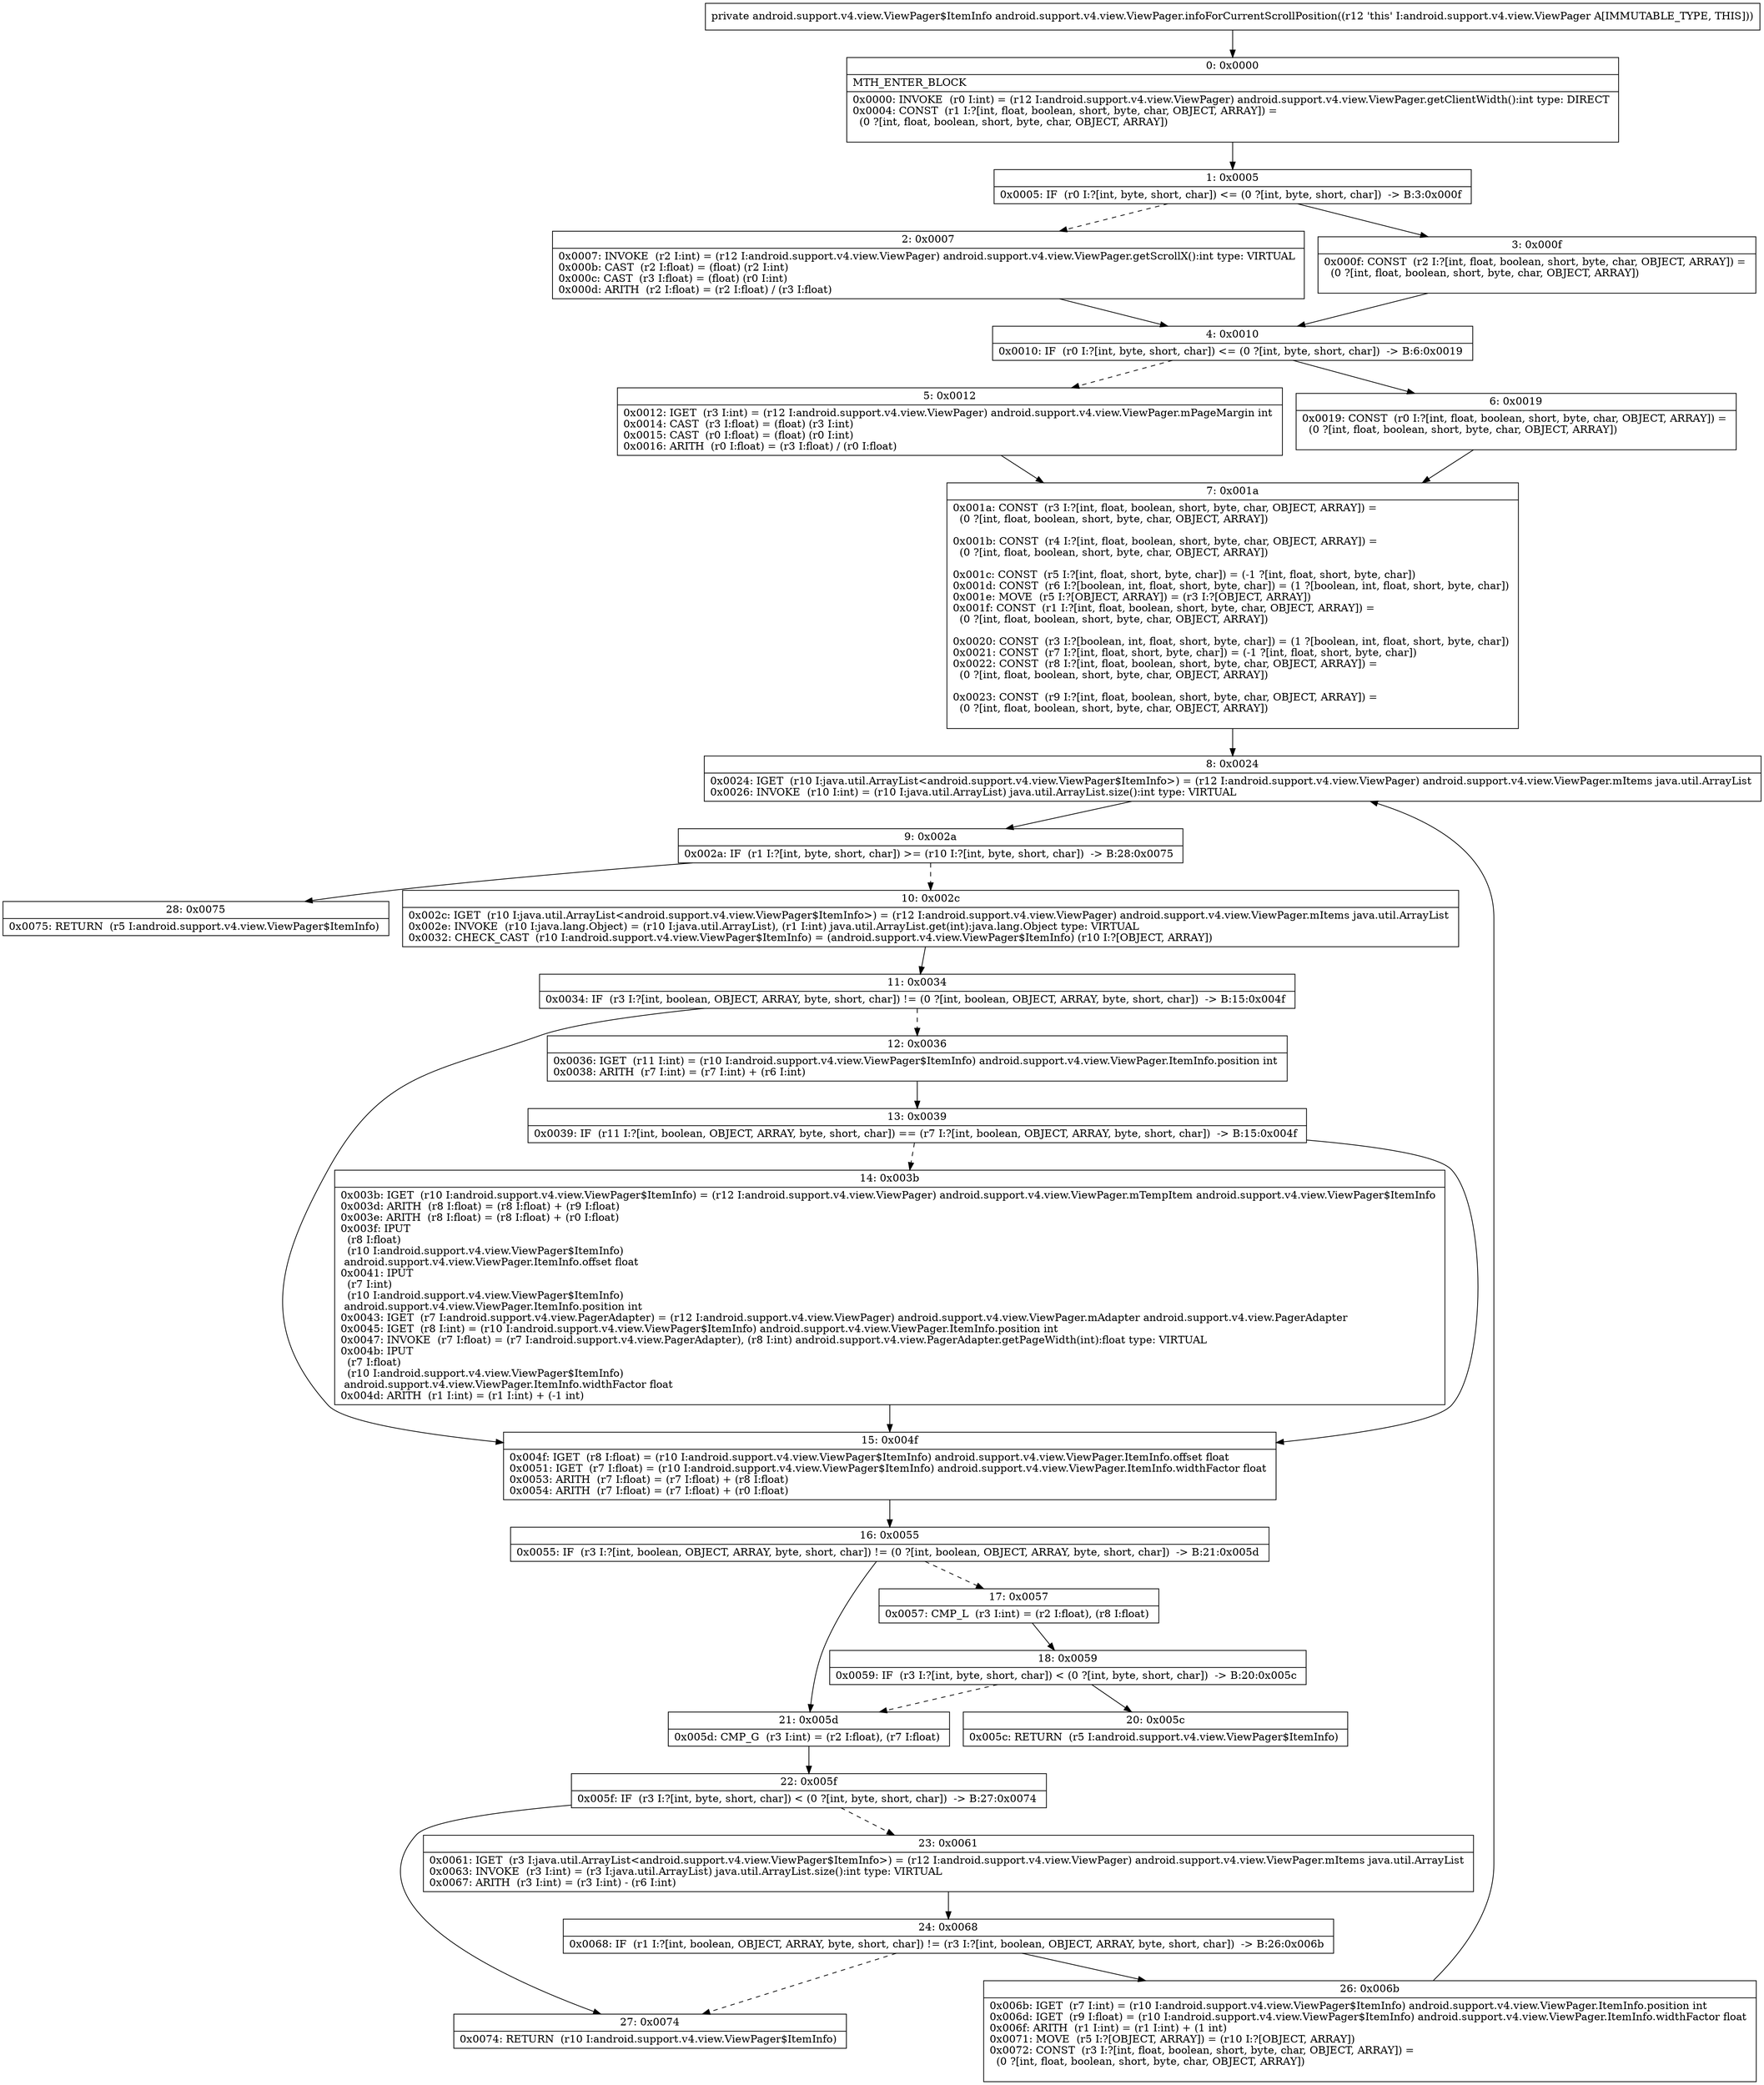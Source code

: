 digraph "CFG forandroid.support.v4.view.ViewPager.infoForCurrentScrollPosition()Landroid\/support\/v4\/view\/ViewPager$ItemInfo;" {
Node_0 [shape=record,label="{0\:\ 0x0000|MTH_ENTER_BLOCK\l|0x0000: INVOKE  (r0 I:int) = (r12 I:android.support.v4.view.ViewPager) android.support.v4.view.ViewPager.getClientWidth():int type: DIRECT \l0x0004: CONST  (r1 I:?[int, float, boolean, short, byte, char, OBJECT, ARRAY]) = \l  (0 ?[int, float, boolean, short, byte, char, OBJECT, ARRAY])\l \l}"];
Node_1 [shape=record,label="{1\:\ 0x0005|0x0005: IF  (r0 I:?[int, byte, short, char]) \<= (0 ?[int, byte, short, char])  \-\> B:3:0x000f \l}"];
Node_2 [shape=record,label="{2\:\ 0x0007|0x0007: INVOKE  (r2 I:int) = (r12 I:android.support.v4.view.ViewPager) android.support.v4.view.ViewPager.getScrollX():int type: VIRTUAL \l0x000b: CAST  (r2 I:float) = (float) (r2 I:int) \l0x000c: CAST  (r3 I:float) = (float) (r0 I:int) \l0x000d: ARITH  (r2 I:float) = (r2 I:float) \/ (r3 I:float) \l}"];
Node_3 [shape=record,label="{3\:\ 0x000f|0x000f: CONST  (r2 I:?[int, float, boolean, short, byte, char, OBJECT, ARRAY]) = \l  (0 ?[int, float, boolean, short, byte, char, OBJECT, ARRAY])\l \l}"];
Node_4 [shape=record,label="{4\:\ 0x0010|0x0010: IF  (r0 I:?[int, byte, short, char]) \<= (0 ?[int, byte, short, char])  \-\> B:6:0x0019 \l}"];
Node_5 [shape=record,label="{5\:\ 0x0012|0x0012: IGET  (r3 I:int) = (r12 I:android.support.v4.view.ViewPager) android.support.v4.view.ViewPager.mPageMargin int \l0x0014: CAST  (r3 I:float) = (float) (r3 I:int) \l0x0015: CAST  (r0 I:float) = (float) (r0 I:int) \l0x0016: ARITH  (r0 I:float) = (r3 I:float) \/ (r0 I:float) \l}"];
Node_6 [shape=record,label="{6\:\ 0x0019|0x0019: CONST  (r0 I:?[int, float, boolean, short, byte, char, OBJECT, ARRAY]) = \l  (0 ?[int, float, boolean, short, byte, char, OBJECT, ARRAY])\l \l}"];
Node_7 [shape=record,label="{7\:\ 0x001a|0x001a: CONST  (r3 I:?[int, float, boolean, short, byte, char, OBJECT, ARRAY]) = \l  (0 ?[int, float, boolean, short, byte, char, OBJECT, ARRAY])\l \l0x001b: CONST  (r4 I:?[int, float, boolean, short, byte, char, OBJECT, ARRAY]) = \l  (0 ?[int, float, boolean, short, byte, char, OBJECT, ARRAY])\l \l0x001c: CONST  (r5 I:?[int, float, short, byte, char]) = (\-1 ?[int, float, short, byte, char]) \l0x001d: CONST  (r6 I:?[boolean, int, float, short, byte, char]) = (1 ?[boolean, int, float, short, byte, char]) \l0x001e: MOVE  (r5 I:?[OBJECT, ARRAY]) = (r3 I:?[OBJECT, ARRAY]) \l0x001f: CONST  (r1 I:?[int, float, boolean, short, byte, char, OBJECT, ARRAY]) = \l  (0 ?[int, float, boolean, short, byte, char, OBJECT, ARRAY])\l \l0x0020: CONST  (r3 I:?[boolean, int, float, short, byte, char]) = (1 ?[boolean, int, float, short, byte, char]) \l0x0021: CONST  (r7 I:?[int, float, short, byte, char]) = (\-1 ?[int, float, short, byte, char]) \l0x0022: CONST  (r8 I:?[int, float, boolean, short, byte, char, OBJECT, ARRAY]) = \l  (0 ?[int, float, boolean, short, byte, char, OBJECT, ARRAY])\l \l0x0023: CONST  (r9 I:?[int, float, boolean, short, byte, char, OBJECT, ARRAY]) = \l  (0 ?[int, float, boolean, short, byte, char, OBJECT, ARRAY])\l \l}"];
Node_8 [shape=record,label="{8\:\ 0x0024|0x0024: IGET  (r10 I:java.util.ArrayList\<android.support.v4.view.ViewPager$ItemInfo\>) = (r12 I:android.support.v4.view.ViewPager) android.support.v4.view.ViewPager.mItems java.util.ArrayList \l0x0026: INVOKE  (r10 I:int) = (r10 I:java.util.ArrayList) java.util.ArrayList.size():int type: VIRTUAL \l}"];
Node_9 [shape=record,label="{9\:\ 0x002a|0x002a: IF  (r1 I:?[int, byte, short, char]) \>= (r10 I:?[int, byte, short, char])  \-\> B:28:0x0075 \l}"];
Node_10 [shape=record,label="{10\:\ 0x002c|0x002c: IGET  (r10 I:java.util.ArrayList\<android.support.v4.view.ViewPager$ItemInfo\>) = (r12 I:android.support.v4.view.ViewPager) android.support.v4.view.ViewPager.mItems java.util.ArrayList \l0x002e: INVOKE  (r10 I:java.lang.Object) = (r10 I:java.util.ArrayList), (r1 I:int) java.util.ArrayList.get(int):java.lang.Object type: VIRTUAL \l0x0032: CHECK_CAST  (r10 I:android.support.v4.view.ViewPager$ItemInfo) = (android.support.v4.view.ViewPager$ItemInfo) (r10 I:?[OBJECT, ARRAY]) \l}"];
Node_11 [shape=record,label="{11\:\ 0x0034|0x0034: IF  (r3 I:?[int, boolean, OBJECT, ARRAY, byte, short, char]) != (0 ?[int, boolean, OBJECT, ARRAY, byte, short, char])  \-\> B:15:0x004f \l}"];
Node_12 [shape=record,label="{12\:\ 0x0036|0x0036: IGET  (r11 I:int) = (r10 I:android.support.v4.view.ViewPager$ItemInfo) android.support.v4.view.ViewPager.ItemInfo.position int \l0x0038: ARITH  (r7 I:int) = (r7 I:int) + (r6 I:int) \l}"];
Node_13 [shape=record,label="{13\:\ 0x0039|0x0039: IF  (r11 I:?[int, boolean, OBJECT, ARRAY, byte, short, char]) == (r7 I:?[int, boolean, OBJECT, ARRAY, byte, short, char])  \-\> B:15:0x004f \l}"];
Node_14 [shape=record,label="{14\:\ 0x003b|0x003b: IGET  (r10 I:android.support.v4.view.ViewPager$ItemInfo) = (r12 I:android.support.v4.view.ViewPager) android.support.v4.view.ViewPager.mTempItem android.support.v4.view.ViewPager$ItemInfo \l0x003d: ARITH  (r8 I:float) = (r8 I:float) + (r9 I:float) \l0x003e: ARITH  (r8 I:float) = (r8 I:float) + (r0 I:float) \l0x003f: IPUT  \l  (r8 I:float)\l  (r10 I:android.support.v4.view.ViewPager$ItemInfo)\l android.support.v4.view.ViewPager.ItemInfo.offset float \l0x0041: IPUT  \l  (r7 I:int)\l  (r10 I:android.support.v4.view.ViewPager$ItemInfo)\l android.support.v4.view.ViewPager.ItemInfo.position int \l0x0043: IGET  (r7 I:android.support.v4.view.PagerAdapter) = (r12 I:android.support.v4.view.ViewPager) android.support.v4.view.ViewPager.mAdapter android.support.v4.view.PagerAdapter \l0x0045: IGET  (r8 I:int) = (r10 I:android.support.v4.view.ViewPager$ItemInfo) android.support.v4.view.ViewPager.ItemInfo.position int \l0x0047: INVOKE  (r7 I:float) = (r7 I:android.support.v4.view.PagerAdapter), (r8 I:int) android.support.v4.view.PagerAdapter.getPageWidth(int):float type: VIRTUAL \l0x004b: IPUT  \l  (r7 I:float)\l  (r10 I:android.support.v4.view.ViewPager$ItemInfo)\l android.support.v4.view.ViewPager.ItemInfo.widthFactor float \l0x004d: ARITH  (r1 I:int) = (r1 I:int) + (\-1 int) \l}"];
Node_15 [shape=record,label="{15\:\ 0x004f|0x004f: IGET  (r8 I:float) = (r10 I:android.support.v4.view.ViewPager$ItemInfo) android.support.v4.view.ViewPager.ItemInfo.offset float \l0x0051: IGET  (r7 I:float) = (r10 I:android.support.v4.view.ViewPager$ItemInfo) android.support.v4.view.ViewPager.ItemInfo.widthFactor float \l0x0053: ARITH  (r7 I:float) = (r7 I:float) + (r8 I:float) \l0x0054: ARITH  (r7 I:float) = (r7 I:float) + (r0 I:float) \l}"];
Node_16 [shape=record,label="{16\:\ 0x0055|0x0055: IF  (r3 I:?[int, boolean, OBJECT, ARRAY, byte, short, char]) != (0 ?[int, boolean, OBJECT, ARRAY, byte, short, char])  \-\> B:21:0x005d \l}"];
Node_17 [shape=record,label="{17\:\ 0x0057|0x0057: CMP_L  (r3 I:int) = (r2 I:float), (r8 I:float) \l}"];
Node_18 [shape=record,label="{18\:\ 0x0059|0x0059: IF  (r3 I:?[int, byte, short, char]) \< (0 ?[int, byte, short, char])  \-\> B:20:0x005c \l}"];
Node_20 [shape=record,label="{20\:\ 0x005c|0x005c: RETURN  (r5 I:android.support.v4.view.ViewPager$ItemInfo) \l}"];
Node_21 [shape=record,label="{21\:\ 0x005d|0x005d: CMP_G  (r3 I:int) = (r2 I:float), (r7 I:float) \l}"];
Node_22 [shape=record,label="{22\:\ 0x005f|0x005f: IF  (r3 I:?[int, byte, short, char]) \< (0 ?[int, byte, short, char])  \-\> B:27:0x0074 \l}"];
Node_23 [shape=record,label="{23\:\ 0x0061|0x0061: IGET  (r3 I:java.util.ArrayList\<android.support.v4.view.ViewPager$ItemInfo\>) = (r12 I:android.support.v4.view.ViewPager) android.support.v4.view.ViewPager.mItems java.util.ArrayList \l0x0063: INVOKE  (r3 I:int) = (r3 I:java.util.ArrayList) java.util.ArrayList.size():int type: VIRTUAL \l0x0067: ARITH  (r3 I:int) = (r3 I:int) \- (r6 I:int) \l}"];
Node_24 [shape=record,label="{24\:\ 0x0068|0x0068: IF  (r1 I:?[int, boolean, OBJECT, ARRAY, byte, short, char]) != (r3 I:?[int, boolean, OBJECT, ARRAY, byte, short, char])  \-\> B:26:0x006b \l}"];
Node_26 [shape=record,label="{26\:\ 0x006b|0x006b: IGET  (r7 I:int) = (r10 I:android.support.v4.view.ViewPager$ItemInfo) android.support.v4.view.ViewPager.ItemInfo.position int \l0x006d: IGET  (r9 I:float) = (r10 I:android.support.v4.view.ViewPager$ItemInfo) android.support.v4.view.ViewPager.ItemInfo.widthFactor float \l0x006f: ARITH  (r1 I:int) = (r1 I:int) + (1 int) \l0x0071: MOVE  (r5 I:?[OBJECT, ARRAY]) = (r10 I:?[OBJECT, ARRAY]) \l0x0072: CONST  (r3 I:?[int, float, boolean, short, byte, char, OBJECT, ARRAY]) = \l  (0 ?[int, float, boolean, short, byte, char, OBJECT, ARRAY])\l \l}"];
Node_27 [shape=record,label="{27\:\ 0x0074|0x0074: RETURN  (r10 I:android.support.v4.view.ViewPager$ItemInfo) \l}"];
Node_28 [shape=record,label="{28\:\ 0x0075|0x0075: RETURN  (r5 I:android.support.v4.view.ViewPager$ItemInfo) \l}"];
MethodNode[shape=record,label="{private android.support.v4.view.ViewPager$ItemInfo android.support.v4.view.ViewPager.infoForCurrentScrollPosition((r12 'this' I:android.support.v4.view.ViewPager A[IMMUTABLE_TYPE, THIS])) }"];
MethodNode -> Node_0;
Node_0 -> Node_1;
Node_1 -> Node_2[style=dashed];
Node_1 -> Node_3;
Node_2 -> Node_4;
Node_3 -> Node_4;
Node_4 -> Node_5[style=dashed];
Node_4 -> Node_6;
Node_5 -> Node_7;
Node_6 -> Node_7;
Node_7 -> Node_8;
Node_8 -> Node_9;
Node_9 -> Node_10[style=dashed];
Node_9 -> Node_28;
Node_10 -> Node_11;
Node_11 -> Node_12[style=dashed];
Node_11 -> Node_15;
Node_12 -> Node_13;
Node_13 -> Node_14[style=dashed];
Node_13 -> Node_15;
Node_14 -> Node_15;
Node_15 -> Node_16;
Node_16 -> Node_17[style=dashed];
Node_16 -> Node_21;
Node_17 -> Node_18;
Node_18 -> Node_20;
Node_18 -> Node_21[style=dashed];
Node_21 -> Node_22;
Node_22 -> Node_23[style=dashed];
Node_22 -> Node_27;
Node_23 -> Node_24;
Node_24 -> Node_26;
Node_24 -> Node_27[style=dashed];
Node_26 -> Node_8;
}

